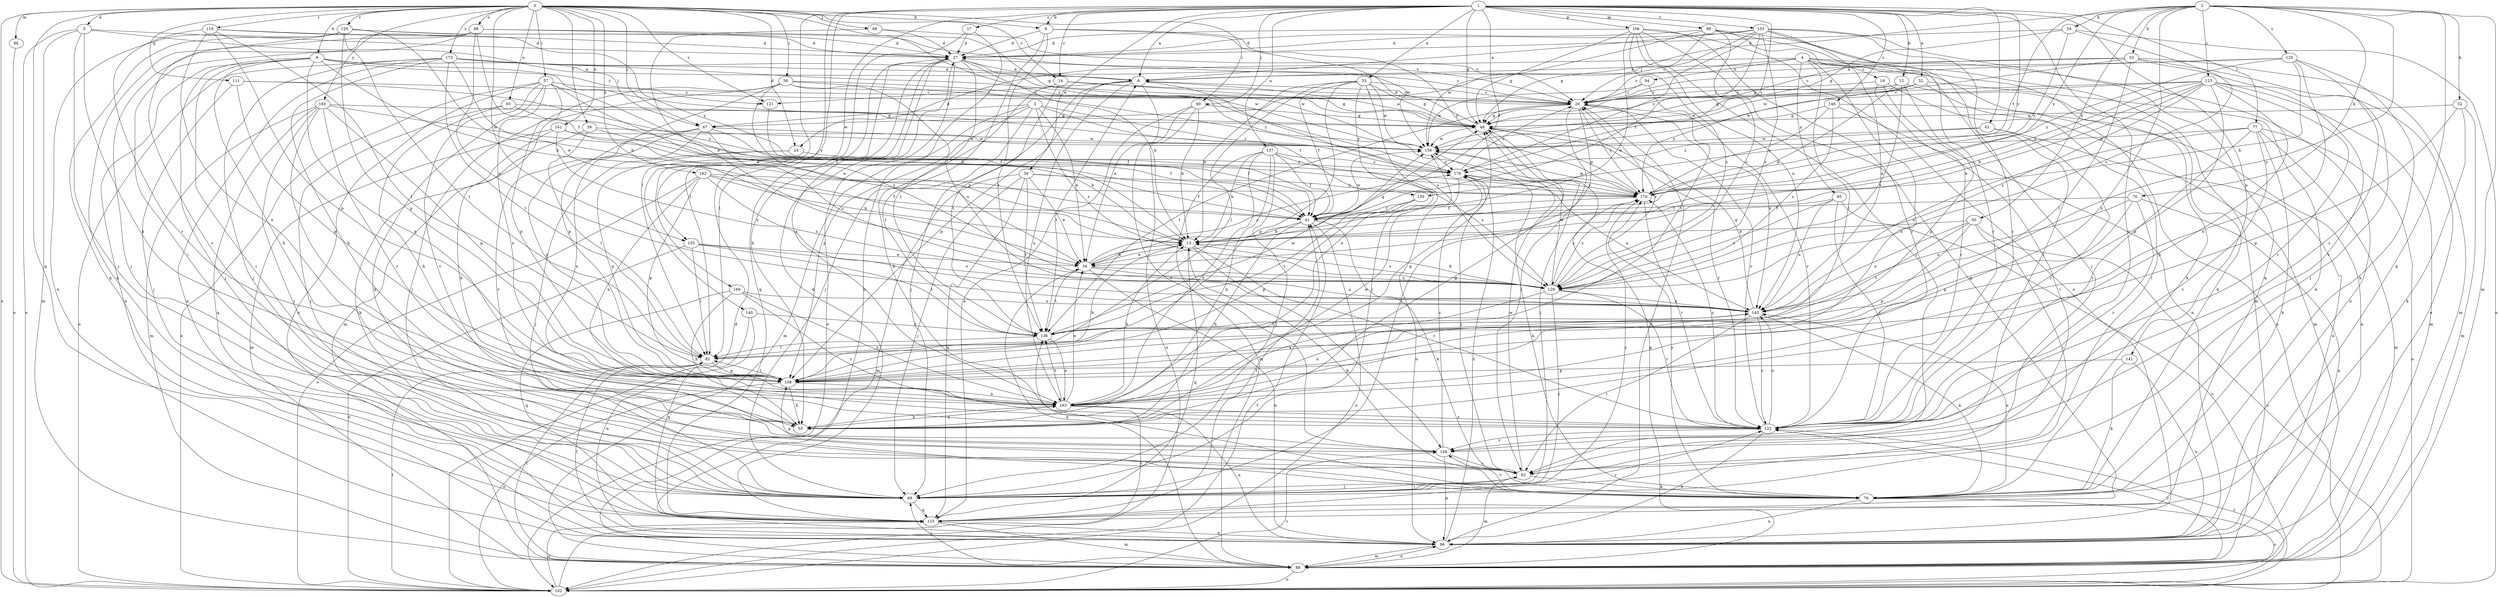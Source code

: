 strict digraph  {
0;
1;
2;
3;
4;
5;
6;
8;
9;
12;
13;
14;
17;
19;
20;
24;
27;
30;
32;
33;
34;
39;
41;
48;
50;
52;
53;
54;
55;
56;
57;
60;
61;
62;
66;
67;
69;
70;
76;
77;
82;
86;
88;
89;
93;
94;
95;
96;
98;
102;
106;
108;
111;
115;
119;
120;
121;
122;
123;
125;
129;
133;
135;
136;
137;
140;
141;
143;
146;
149;
155;
156;
161;
162;
163;
165;
169;
170;
173;
176;
0 -> 5  [label=a];
0 -> 8  [label=b];
0 -> 9  [label=b];
0 -> 14  [label=c];
0 -> 24  [label=d];
0 -> 39  [label=f];
0 -> 56  [label=i];
0 -> 57  [label=i];
0 -> 60  [label=i];
0 -> 66  [label=j];
0 -> 67  [label=j];
0 -> 86  [label=m];
0 -> 93  [label=n];
0 -> 98  [label=o];
0 -> 102  [label=o];
0 -> 111  [label=q];
0 -> 115  [label=q];
0 -> 119  [label=r];
0 -> 120  [label=r];
0 -> 121  [label=r];
0 -> 155  [label=w];
0 -> 161  [label=x];
0 -> 162  [label=x];
0 -> 165  [label=y];
0 -> 173  [label=z];
0 -> 176  [label=z];
1 -> 6  [label=a];
1 -> 9  [label=b];
1 -> 12  [label=b];
1 -> 14  [label=c];
1 -> 17  [label=c];
1 -> 30  [label=e];
1 -> 32  [label=e];
1 -> 33  [label=e];
1 -> 41  [label=f];
1 -> 48  [label=g];
1 -> 60  [label=i];
1 -> 61  [label=i];
1 -> 77  [label=l];
1 -> 82  [label=l];
1 -> 88  [label=m];
1 -> 106  [label=p];
1 -> 133  [label=t];
1 -> 137  [label=u];
1 -> 140  [label=u];
1 -> 141  [label=u];
1 -> 146  [label=v];
1 -> 149  [label=v];
1 -> 155  [label=w];
1 -> 169  [label=y];
1 -> 170  [label=y];
1 -> 176  [label=z];
2 -> 50  [label=h];
2 -> 52  [label=h];
2 -> 53  [label=h];
2 -> 54  [label=h];
2 -> 67  [label=j];
2 -> 70  [label=k];
2 -> 89  [label=m];
2 -> 115  [label=q];
2 -> 123  [label=s];
2 -> 125  [label=s];
2 -> 135  [label=t];
2 -> 143  [label=u];
2 -> 163  [label=x];
2 -> 170  [label=y];
3 -> 34  [label=e];
3 -> 67  [label=j];
3 -> 89  [label=m];
3 -> 108  [label=p];
3 -> 129  [label=s];
3 -> 135  [label=t];
3 -> 136  [label=t];
3 -> 176  [label=z];
4 -> 19  [label=c];
4 -> 20  [label=c];
4 -> 24  [label=d];
4 -> 76  [label=k];
4 -> 82  [label=l];
4 -> 94  [label=n];
4 -> 95  [label=n];
4 -> 96  [label=n];
4 -> 102  [label=o];
4 -> 163  [label=x];
5 -> 27  [label=d];
5 -> 55  [label=h];
5 -> 67  [label=j];
5 -> 69  [label=j];
5 -> 89  [label=m];
5 -> 102  [label=o];
6 -> 20  [label=c];
6 -> 34  [label=e];
6 -> 69  [label=j];
6 -> 108  [label=p];
6 -> 121  [label=r];
6 -> 129  [label=s];
6 -> 163  [label=x];
8 -> 6  [label=a];
8 -> 13  [label=b];
8 -> 55  [label=h];
8 -> 62  [label=i];
8 -> 69  [label=j];
8 -> 96  [label=n];
8 -> 121  [label=r];
8 -> 156  [label=w];
8 -> 163  [label=x];
9 -> 27  [label=d];
9 -> 76  [label=k];
9 -> 136  [label=t];
9 -> 156  [label=w];
9 -> 170  [label=y];
12 -> 13  [label=b];
12 -> 20  [label=c];
12 -> 48  [label=g];
12 -> 76  [label=k];
12 -> 108  [label=p];
12 -> 129  [label=s];
13 -> 34  [label=e];
13 -> 115  [label=q];
13 -> 122  [label=r];
13 -> 129  [label=s];
13 -> 149  [label=v];
14 -> 20  [label=c];
14 -> 48  [label=g];
14 -> 69  [label=j];
14 -> 136  [label=t];
17 -> 27  [label=d];
17 -> 82  [label=l];
17 -> 96  [label=n];
19 -> 20  [label=c];
19 -> 89  [label=m];
19 -> 96  [label=n];
19 -> 122  [label=r];
20 -> 48  [label=g];
20 -> 62  [label=i];
20 -> 69  [label=j];
20 -> 122  [label=r];
20 -> 136  [label=t];
20 -> 143  [label=u];
20 -> 170  [label=y];
24 -> 69  [label=j];
24 -> 108  [label=p];
24 -> 176  [label=z];
27 -> 6  [label=a];
27 -> 13  [label=b];
27 -> 55  [label=h];
27 -> 82  [label=l];
27 -> 102  [label=o];
27 -> 115  [label=q];
27 -> 136  [label=t];
27 -> 156  [label=w];
27 -> 163  [label=x];
30 -> 34  [label=e];
30 -> 41  [label=f];
30 -> 69  [label=j];
30 -> 89  [label=m];
30 -> 115  [label=q];
30 -> 136  [label=t];
30 -> 170  [label=y];
32 -> 20  [label=c];
32 -> 62  [label=i];
32 -> 76  [label=k];
32 -> 156  [label=w];
32 -> 170  [label=y];
33 -> 13  [label=b];
33 -> 20  [label=c];
33 -> 41  [label=f];
33 -> 48  [label=g];
33 -> 69  [label=j];
33 -> 82  [label=l];
33 -> 108  [label=p];
33 -> 156  [label=w];
33 -> 163  [label=x];
34 -> 13  [label=b];
34 -> 48  [label=g];
34 -> 96  [label=n];
34 -> 129  [label=s];
34 -> 136  [label=t];
34 -> 143  [label=u];
34 -> 176  [label=z];
39 -> 13  [label=b];
39 -> 55  [label=h];
39 -> 82  [label=l];
39 -> 156  [label=w];
41 -> 13  [label=b];
41 -> 55  [label=h];
41 -> 76  [label=k];
41 -> 102  [label=o];
41 -> 156  [label=w];
48 -> 6  [label=a];
48 -> 27  [label=d];
48 -> 69  [label=j];
48 -> 122  [label=r];
48 -> 156  [label=w];
50 -> 13  [label=b];
50 -> 62  [label=i];
50 -> 102  [label=o];
50 -> 108  [label=p];
50 -> 136  [label=t];
50 -> 143  [label=u];
52 -> 48  [label=g];
52 -> 76  [label=k];
52 -> 89  [label=m];
52 -> 108  [label=p];
53 -> 6  [label=a];
53 -> 48  [label=g];
53 -> 69  [label=j];
53 -> 82  [label=l];
53 -> 89  [label=m];
53 -> 149  [label=v];
53 -> 156  [label=w];
54 -> 27  [label=d];
54 -> 48  [label=g];
54 -> 102  [label=o];
54 -> 129  [label=s];
54 -> 170  [label=y];
55 -> 48  [label=g];
55 -> 156  [label=w];
55 -> 163  [label=x];
56 -> 20  [label=c];
56 -> 69  [label=j];
56 -> 89  [label=m];
56 -> 108  [label=p];
56 -> 129  [label=s];
56 -> 143  [label=u];
56 -> 170  [label=y];
56 -> 176  [label=z];
57 -> 13  [label=b];
57 -> 20  [label=c];
57 -> 34  [label=e];
57 -> 76  [label=k];
57 -> 96  [label=n];
57 -> 102  [label=o];
57 -> 108  [label=p];
57 -> 149  [label=v];
57 -> 163  [label=x];
60 -> 13  [label=b];
60 -> 48  [label=g];
60 -> 102  [label=o];
60 -> 136  [label=t];
60 -> 149  [label=v];
61 -> 96  [label=n];
61 -> 122  [label=r];
61 -> 156  [label=w];
61 -> 176  [label=z];
62 -> 69  [label=j];
62 -> 76  [label=k];
62 -> 89  [label=m];
62 -> 108  [label=p];
62 -> 156  [label=w];
62 -> 176  [label=z];
66 -> 20  [label=c];
66 -> 27  [label=d];
66 -> 34  [label=e];
67 -> 41  [label=f];
67 -> 108  [label=p];
67 -> 129  [label=s];
67 -> 149  [label=v];
67 -> 156  [label=w];
67 -> 163  [label=x];
69 -> 62  [label=i];
69 -> 115  [label=q];
69 -> 170  [label=y];
70 -> 41  [label=f];
70 -> 96  [label=n];
70 -> 108  [label=p];
70 -> 122  [label=r];
70 -> 143  [label=u];
76 -> 13  [label=b];
76 -> 96  [label=n];
76 -> 102  [label=o];
76 -> 143  [label=u];
76 -> 149  [label=v];
76 -> 170  [label=y];
77 -> 76  [label=k];
77 -> 89  [label=m];
77 -> 102  [label=o];
77 -> 122  [label=r];
77 -> 143  [label=u];
77 -> 149  [label=v];
77 -> 156  [label=w];
82 -> 108  [label=p];
86 -> 102  [label=o];
88 -> 27  [label=d];
88 -> 48  [label=g];
88 -> 69  [label=j];
88 -> 89  [label=m];
88 -> 122  [label=r];
88 -> 129  [label=s];
88 -> 156  [label=w];
89 -> 34  [label=e];
89 -> 48  [label=g];
89 -> 69  [label=j];
89 -> 82  [label=l];
89 -> 96  [label=n];
89 -> 102  [label=o];
89 -> 122  [label=r];
93 -> 41  [label=f];
93 -> 48  [label=g];
93 -> 55  [label=h];
93 -> 69  [label=j];
94 -> 20  [label=c];
94 -> 136  [label=t];
94 -> 156  [label=w];
95 -> 41  [label=f];
95 -> 102  [label=o];
95 -> 122  [label=r];
95 -> 129  [label=s];
95 -> 143  [label=u];
96 -> 20  [label=c];
96 -> 82  [label=l];
96 -> 89  [label=m];
96 -> 176  [label=z];
98 -> 27  [label=d];
98 -> 41  [label=f];
98 -> 48  [label=g];
98 -> 62  [label=i];
98 -> 69  [label=j];
98 -> 115  [label=q];
98 -> 143  [label=u];
102 -> 27  [label=d];
102 -> 41  [label=f];
102 -> 82  [label=l];
102 -> 115  [label=q];
102 -> 122  [label=r];
102 -> 136  [label=t];
102 -> 149  [label=v];
106 -> 27  [label=d];
106 -> 34  [label=e];
106 -> 48  [label=g];
106 -> 62  [label=i];
106 -> 96  [label=n];
106 -> 115  [label=q];
106 -> 122  [label=r];
106 -> 129  [label=s];
106 -> 143  [label=u];
108 -> 13  [label=b];
108 -> 55  [label=h];
108 -> 82  [label=l];
108 -> 102  [label=o];
108 -> 163  [label=x];
111 -> 20  [label=c];
111 -> 69  [label=j];
111 -> 108  [label=p];
111 -> 170  [label=y];
115 -> 6  [label=a];
115 -> 27  [label=d];
115 -> 41  [label=f];
115 -> 89  [label=m];
115 -> 96  [label=n];
115 -> 122  [label=r];
119 -> 27  [label=d];
119 -> 82  [label=l];
119 -> 108  [label=p];
119 -> 122  [label=r];
119 -> 163  [label=x];
119 -> 170  [label=y];
120 -> 20  [label=c];
120 -> 27  [label=d];
120 -> 34  [label=e];
120 -> 82  [label=l];
120 -> 96  [label=n];
120 -> 108  [label=p];
120 -> 115  [label=q];
120 -> 149  [label=v];
121 -> 41  [label=f];
122 -> 20  [label=c];
122 -> 96  [label=n];
122 -> 143  [label=u];
122 -> 149  [label=v];
122 -> 170  [label=y];
123 -> 13  [label=b];
123 -> 20  [label=c];
123 -> 34  [label=e];
123 -> 55  [label=h];
123 -> 89  [label=m];
123 -> 96  [label=n];
123 -> 108  [label=p];
123 -> 122  [label=r];
123 -> 129  [label=s];
123 -> 156  [label=w];
123 -> 170  [label=y];
125 -> 6  [label=a];
125 -> 13  [label=b];
125 -> 20  [label=c];
125 -> 76  [label=k];
125 -> 122  [label=r];
125 -> 163  [label=x];
125 -> 170  [label=y];
129 -> 13  [label=b];
129 -> 20  [label=c];
129 -> 69  [label=j];
129 -> 122  [label=r];
129 -> 143  [label=u];
129 -> 156  [label=w];
129 -> 163  [label=x];
129 -> 170  [label=y];
133 -> 6  [label=a];
133 -> 20  [label=c];
133 -> 27  [label=d];
133 -> 41  [label=f];
133 -> 62  [label=i];
133 -> 115  [label=q];
133 -> 122  [label=r];
133 -> 129  [label=s];
133 -> 143  [label=u];
133 -> 176  [label=z];
135 -> 41  [label=f];
135 -> 108  [label=p];
135 -> 136  [label=t];
136 -> 82  [label=l];
136 -> 156  [label=w];
136 -> 163  [label=x];
137 -> 13  [label=b];
137 -> 41  [label=f];
137 -> 55  [label=h];
137 -> 69  [label=j];
137 -> 89  [label=m];
137 -> 129  [label=s];
137 -> 163  [label=x];
137 -> 176  [label=z];
140 -> 96  [label=n];
140 -> 115  [label=q];
140 -> 136  [label=t];
141 -> 76  [label=k];
141 -> 96  [label=n];
141 -> 108  [label=p];
143 -> 48  [label=g];
143 -> 62  [label=i];
143 -> 76  [label=k];
143 -> 122  [label=r];
143 -> 136  [label=t];
146 -> 48  [label=g];
146 -> 62  [label=i];
146 -> 96  [label=n];
146 -> 129  [label=s];
146 -> 170  [label=y];
149 -> 62  [label=i];
149 -> 96  [label=n];
149 -> 176  [label=z];
155 -> 34  [label=e];
155 -> 82  [label=l];
155 -> 102  [label=o];
155 -> 129  [label=s];
155 -> 136  [label=t];
156 -> 176  [label=z];
161 -> 41  [label=f];
161 -> 76  [label=k];
161 -> 89  [label=m];
161 -> 143  [label=u];
161 -> 156  [label=w];
162 -> 13  [label=b];
162 -> 41  [label=f];
162 -> 102  [label=o];
162 -> 108  [label=p];
162 -> 129  [label=s];
162 -> 163  [label=x];
162 -> 170  [label=y];
163 -> 13  [label=b];
163 -> 34  [label=e];
163 -> 48  [label=g];
163 -> 55  [label=h];
163 -> 96  [label=n];
163 -> 122  [label=r];
163 -> 136  [label=t];
163 -> 143  [label=u];
165 -> 41  [label=f];
165 -> 48  [label=g];
165 -> 62  [label=i];
165 -> 69  [label=j];
165 -> 89  [label=m];
165 -> 108  [label=p];
165 -> 115  [label=q];
165 -> 122  [label=r];
169 -> 55  [label=h];
169 -> 115  [label=q];
169 -> 122  [label=r];
169 -> 143  [label=u];
169 -> 163  [label=x];
170 -> 41  [label=f];
170 -> 48  [label=g];
170 -> 122  [label=r];
170 -> 129  [label=s];
170 -> 156  [label=w];
173 -> 6  [label=a];
173 -> 13  [label=b];
173 -> 20  [label=c];
173 -> 55  [label=h];
173 -> 69  [label=j];
173 -> 82  [label=l];
173 -> 96  [label=n];
173 -> 102  [label=o];
173 -> 156  [label=w];
176 -> 20  [label=c];
176 -> 76  [label=k];
176 -> 96  [label=n];
176 -> 143  [label=u];
176 -> 170  [label=y];
}
